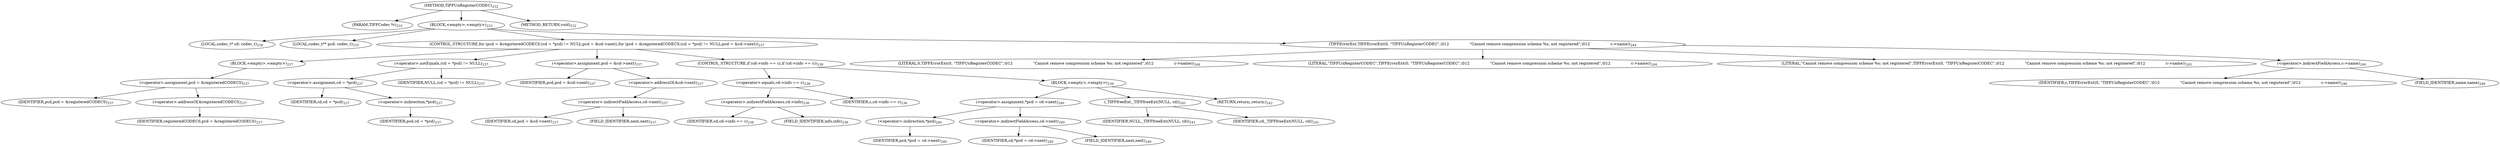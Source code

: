 digraph "TIFFUnRegisterCODEC" {  
"2240" [label = <(METHOD,TIFFUnRegisterCODEC)<SUB>232</SUB>> ]
"2241" [label = <(PARAM,TIFFCodec *c)<SUB>232</SUB>> ]
"2242" [label = <(BLOCK,&lt;empty&gt;,&lt;empty&gt;)<SUB>233</SUB>> ]
"2243" [label = <(LOCAL,codec_t* cd: codec_t)<SUB>234</SUB>> ]
"2244" [label = <(LOCAL,codec_t** pcd: codec_t)<SUB>235</SUB>> ]
"2245" [label = <(CONTROL_STRUCTURE,for (pcd = &amp;registeredCODECS;(cd = *pcd) != NULL;pcd = &amp;cd-&gt;next),for (pcd = &amp;registeredCODECS;(cd = *pcd) != NULL;pcd = &amp;cd-&gt;next))<SUB>237</SUB>> ]
"2246" [label = <(BLOCK,&lt;empty&gt;,&lt;empty&gt;)<SUB>237</SUB>> ]
"2247" [label = <(&lt;operator&gt;.assignment,pcd = &amp;registeredCODECS)<SUB>237</SUB>> ]
"2248" [label = <(IDENTIFIER,pcd,pcd = &amp;registeredCODECS)<SUB>237</SUB>> ]
"2249" [label = <(&lt;operator&gt;.addressOf,&amp;registeredCODECS)<SUB>237</SUB>> ]
"2250" [label = <(IDENTIFIER,registeredCODECS,pcd = &amp;registeredCODECS)<SUB>237</SUB>> ]
"2251" [label = <(&lt;operator&gt;.notEquals,(cd = *pcd) != NULL)<SUB>237</SUB>> ]
"2252" [label = <(&lt;operator&gt;.assignment,cd = *pcd)<SUB>237</SUB>> ]
"2253" [label = <(IDENTIFIER,cd,cd = *pcd)<SUB>237</SUB>> ]
"2254" [label = <(&lt;operator&gt;.indirection,*pcd)<SUB>237</SUB>> ]
"2255" [label = <(IDENTIFIER,pcd,cd = *pcd)<SUB>237</SUB>> ]
"2256" [label = <(IDENTIFIER,NULL,(cd = *pcd) != NULL)<SUB>237</SUB>> ]
"2257" [label = <(&lt;operator&gt;.assignment,pcd = &amp;cd-&gt;next)<SUB>237</SUB>> ]
"2258" [label = <(IDENTIFIER,pcd,pcd = &amp;cd-&gt;next)<SUB>237</SUB>> ]
"2259" [label = <(&lt;operator&gt;.addressOf,&amp;cd-&gt;next)<SUB>237</SUB>> ]
"2260" [label = <(&lt;operator&gt;.indirectFieldAccess,cd-&gt;next)<SUB>237</SUB>> ]
"2261" [label = <(IDENTIFIER,cd,pcd = &amp;cd-&gt;next)<SUB>237</SUB>> ]
"2262" [label = <(FIELD_IDENTIFIER,next,next)<SUB>237</SUB>> ]
"2263" [label = <(CONTROL_STRUCTURE,if (cd-&gt;info == c),if (cd-&gt;info == c))<SUB>238</SUB>> ]
"2264" [label = <(&lt;operator&gt;.equals,cd-&gt;info == c)<SUB>238</SUB>> ]
"2265" [label = <(&lt;operator&gt;.indirectFieldAccess,cd-&gt;info)<SUB>238</SUB>> ]
"2266" [label = <(IDENTIFIER,cd,cd-&gt;info == c)<SUB>238</SUB>> ]
"2267" [label = <(FIELD_IDENTIFIER,info,info)<SUB>238</SUB>> ]
"2268" [label = <(IDENTIFIER,c,cd-&gt;info == c)<SUB>238</SUB>> ]
"2269" [label = <(BLOCK,&lt;empty&gt;,&lt;empty&gt;)<SUB>239</SUB>> ]
"2270" [label = <(&lt;operator&gt;.assignment,*pcd = cd-&gt;next)<SUB>240</SUB>> ]
"2271" [label = <(&lt;operator&gt;.indirection,*pcd)<SUB>240</SUB>> ]
"2272" [label = <(IDENTIFIER,pcd,*pcd = cd-&gt;next)<SUB>240</SUB>> ]
"2273" [label = <(&lt;operator&gt;.indirectFieldAccess,cd-&gt;next)<SUB>240</SUB>> ]
"2274" [label = <(IDENTIFIER,cd,*pcd = cd-&gt;next)<SUB>240</SUB>> ]
"2275" [label = <(FIELD_IDENTIFIER,next,next)<SUB>240</SUB>> ]
"2276" [label = <(_TIFFfreeExt,_TIFFfreeExt(NULL, cd))<SUB>241</SUB>> ]
"2277" [label = <(IDENTIFIER,NULL,_TIFFfreeExt(NULL, cd))<SUB>241</SUB>> ]
"2278" [label = <(IDENTIFIER,cd,_TIFFfreeExt(NULL, cd))<SUB>241</SUB>> ]
"2279" [label = <(RETURN,return;,return;)<SUB>242</SUB>> ]
"2280" [label = <(TIFFErrorExt,TIFFErrorExt(0, &quot;TIFFUnRegisterCODEC&quot;,\012                 &quot;Cannot remove compression scheme %s; not registered&quot;,\012                 c-&gt;name))<SUB>244</SUB>> ]
"2281" [label = <(LITERAL,0,TIFFErrorExt(0, &quot;TIFFUnRegisterCODEC&quot;,\012                 &quot;Cannot remove compression scheme %s; not registered&quot;,\012                 c-&gt;name))<SUB>244</SUB>> ]
"2282" [label = <(LITERAL,&quot;TIFFUnRegisterCODEC&quot;,TIFFErrorExt(0, &quot;TIFFUnRegisterCODEC&quot;,\012                 &quot;Cannot remove compression scheme %s; not registered&quot;,\012                 c-&gt;name))<SUB>244</SUB>> ]
"2283" [label = <(LITERAL,&quot;Cannot remove compression scheme %s; not registered&quot;,TIFFErrorExt(0, &quot;TIFFUnRegisterCODEC&quot;,\012                 &quot;Cannot remove compression scheme %s; not registered&quot;,\012                 c-&gt;name))<SUB>245</SUB>> ]
"2284" [label = <(&lt;operator&gt;.indirectFieldAccess,c-&gt;name)<SUB>246</SUB>> ]
"2285" [label = <(IDENTIFIER,c,TIFFErrorExt(0, &quot;TIFFUnRegisterCODEC&quot;,\012                 &quot;Cannot remove compression scheme %s; not registered&quot;,\012                 c-&gt;name))<SUB>246</SUB>> ]
"2286" [label = <(FIELD_IDENTIFIER,name,name)<SUB>246</SUB>> ]
"2287" [label = <(METHOD_RETURN,void)<SUB>232</SUB>> ]
  "2240" -> "2241" 
  "2240" -> "2242" 
  "2240" -> "2287" 
  "2242" -> "2243" 
  "2242" -> "2244" 
  "2242" -> "2245" 
  "2242" -> "2280" 
  "2245" -> "2246" 
  "2245" -> "2251" 
  "2245" -> "2257" 
  "2245" -> "2263" 
  "2246" -> "2247" 
  "2247" -> "2248" 
  "2247" -> "2249" 
  "2249" -> "2250" 
  "2251" -> "2252" 
  "2251" -> "2256" 
  "2252" -> "2253" 
  "2252" -> "2254" 
  "2254" -> "2255" 
  "2257" -> "2258" 
  "2257" -> "2259" 
  "2259" -> "2260" 
  "2260" -> "2261" 
  "2260" -> "2262" 
  "2263" -> "2264" 
  "2263" -> "2269" 
  "2264" -> "2265" 
  "2264" -> "2268" 
  "2265" -> "2266" 
  "2265" -> "2267" 
  "2269" -> "2270" 
  "2269" -> "2276" 
  "2269" -> "2279" 
  "2270" -> "2271" 
  "2270" -> "2273" 
  "2271" -> "2272" 
  "2273" -> "2274" 
  "2273" -> "2275" 
  "2276" -> "2277" 
  "2276" -> "2278" 
  "2280" -> "2281" 
  "2280" -> "2282" 
  "2280" -> "2283" 
  "2280" -> "2284" 
  "2284" -> "2285" 
  "2284" -> "2286" 
}

